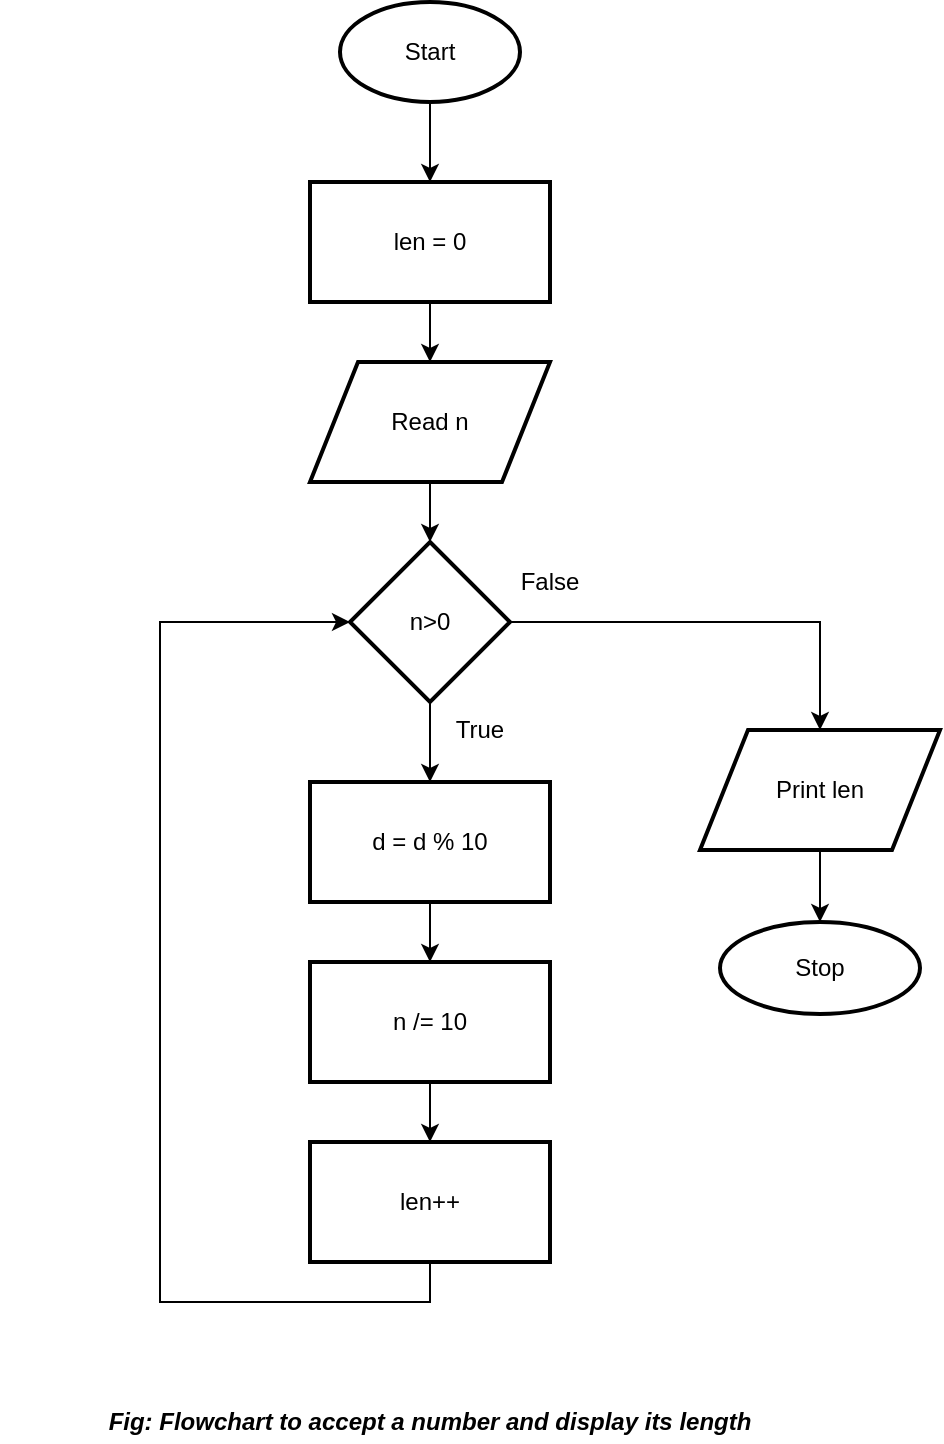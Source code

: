 <mxfile version="13.4.5" type="device"><diagram id="hvgDXtwJ_9S2o4fm2sQW" name="Page-1"><mxGraphModel dx="1108" dy="504" grid="1" gridSize="10" guides="1" tooltips="1" connect="1" arrows="1" fold="1" page="1" pageScale="1" pageWidth="1169" pageHeight="827" math="0" shadow="0"><root><mxCell id="0"/><mxCell id="1" parent="0"/><mxCell id="RqQAk6dafznT0pDKD9S5-2" value="" style="edgeStyle=orthogonalEdgeStyle;rounded=0;orthogonalLoop=1;jettySize=auto;html=1;" edge="1" parent="1" source="RqQAk6dafznT0pDKD9S5-1" target="2"><mxGeometry relative="1" as="geometry"/></mxCell><mxCell id="RqQAk6dafznT0pDKD9S5-1" value="Start" style="strokeWidth=2;html=1;shape=mxgraph.flowchart.start_1;whiteSpace=wrap;" vertex="1" parent="1"><mxGeometry x="450" y="50" width="90" height="50" as="geometry"/></mxCell><mxCell id="RqQAk6dafznT0pDKD9S5-4" value="" style="edgeStyle=orthogonalEdgeStyle;rounded=0;orthogonalLoop=1;jettySize=auto;html=1;" edge="1" parent="1" source="2" target="RqQAk6dafznT0pDKD9S5-3"><mxGeometry relative="1" as="geometry"/></mxCell><mxCell id="2" value="len = 0" style="whiteSpace=wrap;html=1;strokeWidth=2;" vertex="1" parent="1"><mxGeometry x="435" y="140" width="120" height="60" as="geometry"/></mxCell><mxCell id="RqQAk6dafznT0pDKD9S5-6" value="" style="edgeStyle=orthogonalEdgeStyle;rounded=0;orthogonalLoop=1;jettySize=auto;html=1;" edge="1" parent="1" source="RqQAk6dafznT0pDKD9S5-3" target="RqQAk6dafznT0pDKD9S5-5"><mxGeometry relative="1" as="geometry"/></mxCell><mxCell id="RqQAk6dafznT0pDKD9S5-3" value="Read n" style="shape=parallelogram;perimeter=parallelogramPerimeter;whiteSpace=wrap;html=1;strokeWidth=2;" vertex="1" parent="1"><mxGeometry x="435" y="230" width="120" height="60" as="geometry"/></mxCell><mxCell id="RqQAk6dafznT0pDKD9S5-8" value="" style="edgeStyle=orthogonalEdgeStyle;rounded=0;orthogonalLoop=1;jettySize=auto;html=1;" edge="1" parent="1" source="RqQAk6dafznT0pDKD9S5-5" target="RqQAk6dafznT0pDKD9S5-7"><mxGeometry relative="1" as="geometry"/></mxCell><mxCell id="RqQAk6dafznT0pDKD9S5-17" value="" style="edgeStyle=orthogonalEdgeStyle;rounded=0;orthogonalLoop=1;jettySize=auto;html=1;" edge="1" parent="1" source="RqQAk6dafznT0pDKD9S5-5" target="RqQAk6dafznT0pDKD9S5-16"><mxGeometry relative="1" as="geometry"/></mxCell><mxCell id="RqQAk6dafznT0pDKD9S5-5" value="n&amp;gt;0" style="rhombus;whiteSpace=wrap;html=1;strokeWidth=2;" vertex="1" parent="1"><mxGeometry x="455" y="320" width="80" height="80" as="geometry"/></mxCell><mxCell id="RqQAk6dafznT0pDKD9S5-10" value="" style="edgeStyle=orthogonalEdgeStyle;rounded=0;orthogonalLoop=1;jettySize=auto;html=1;" edge="1" parent="1" source="RqQAk6dafznT0pDKD9S5-7" target="RqQAk6dafznT0pDKD9S5-9"><mxGeometry relative="1" as="geometry"/></mxCell><mxCell id="RqQAk6dafznT0pDKD9S5-7" value="d = d % 10" style="whiteSpace=wrap;html=1;strokeWidth=2;" vertex="1" parent="1"><mxGeometry x="435" y="440" width="120" height="60" as="geometry"/></mxCell><mxCell id="RqQAk6dafznT0pDKD9S5-12" value="" style="edgeStyle=orthogonalEdgeStyle;rounded=0;orthogonalLoop=1;jettySize=auto;html=1;" edge="1" parent="1" source="RqQAk6dafznT0pDKD9S5-9" target="RqQAk6dafznT0pDKD9S5-11"><mxGeometry relative="1" as="geometry"/></mxCell><mxCell id="RqQAk6dafznT0pDKD9S5-9" value="n /= 10" style="whiteSpace=wrap;html=1;strokeWidth=2;" vertex="1" parent="1"><mxGeometry x="435" y="530" width="120" height="60" as="geometry"/></mxCell><mxCell id="RqQAk6dafznT0pDKD9S5-14" style="edgeStyle=orthogonalEdgeStyle;rounded=0;orthogonalLoop=1;jettySize=auto;html=1;exitX=0.5;exitY=1;exitDx=0;exitDy=0;entryX=0;entryY=0.5;entryDx=0;entryDy=0;" edge="1" parent="1" source="RqQAk6dafznT0pDKD9S5-11" target="RqQAk6dafznT0pDKD9S5-5"><mxGeometry relative="1" as="geometry"><Array as="points"><mxPoint x="495" y="700"/><mxPoint x="360" y="700"/><mxPoint x="360" y="360"/></Array></mxGeometry></mxCell><mxCell id="RqQAk6dafznT0pDKD9S5-11" value="len++" style="whiteSpace=wrap;html=1;strokeWidth=2;" vertex="1" parent="1"><mxGeometry x="435" y="620" width="120" height="60" as="geometry"/></mxCell><mxCell id="RqQAk6dafznT0pDKD9S5-15" value="True" style="text;html=1;strokeColor=none;fillColor=none;align=center;verticalAlign=middle;whiteSpace=wrap;rounded=0;" vertex="1" parent="1"><mxGeometry x="500" y="404" width="40" height="20" as="geometry"/></mxCell><mxCell id="RqQAk6dafznT0pDKD9S5-19" value="" style="edgeStyle=orthogonalEdgeStyle;rounded=0;orthogonalLoop=1;jettySize=auto;html=1;" edge="1" parent="1" source="RqQAk6dafznT0pDKD9S5-16" target="RqQAk6dafznT0pDKD9S5-18"><mxGeometry relative="1" as="geometry"/></mxCell><mxCell id="RqQAk6dafznT0pDKD9S5-16" value="Print len" style="shape=parallelogram;perimeter=parallelogramPerimeter;whiteSpace=wrap;html=1;strokeWidth=2;" vertex="1" parent="1"><mxGeometry x="630" y="414" width="120" height="60" as="geometry"/></mxCell><mxCell id="RqQAk6dafznT0pDKD9S5-18" value="Stop" style="ellipse;whiteSpace=wrap;html=1;strokeWidth=2;" vertex="1" parent="1"><mxGeometry x="640" y="510" width="100" height="46" as="geometry"/></mxCell><mxCell id="RqQAk6dafznT0pDKD9S5-20" value="False" style="text;html=1;strokeColor=none;fillColor=none;align=center;verticalAlign=middle;whiteSpace=wrap;rounded=0;" vertex="1" parent="1"><mxGeometry x="535" y="330" width="40" height="20" as="geometry"/></mxCell><mxCell id="RqQAk6dafznT0pDKD9S5-21" value="&lt;b&gt;&lt;i&gt;Fig: Flowchart to accept a number and display its length&lt;/i&gt;&lt;/b&gt;" style="text;html=1;strokeColor=none;fillColor=none;align=center;verticalAlign=middle;whiteSpace=wrap;rounded=0;" vertex="1" parent="1"><mxGeometry x="280" y="750" width="430" height="20" as="geometry"/></mxCell></root></mxGraphModel></diagram></mxfile>